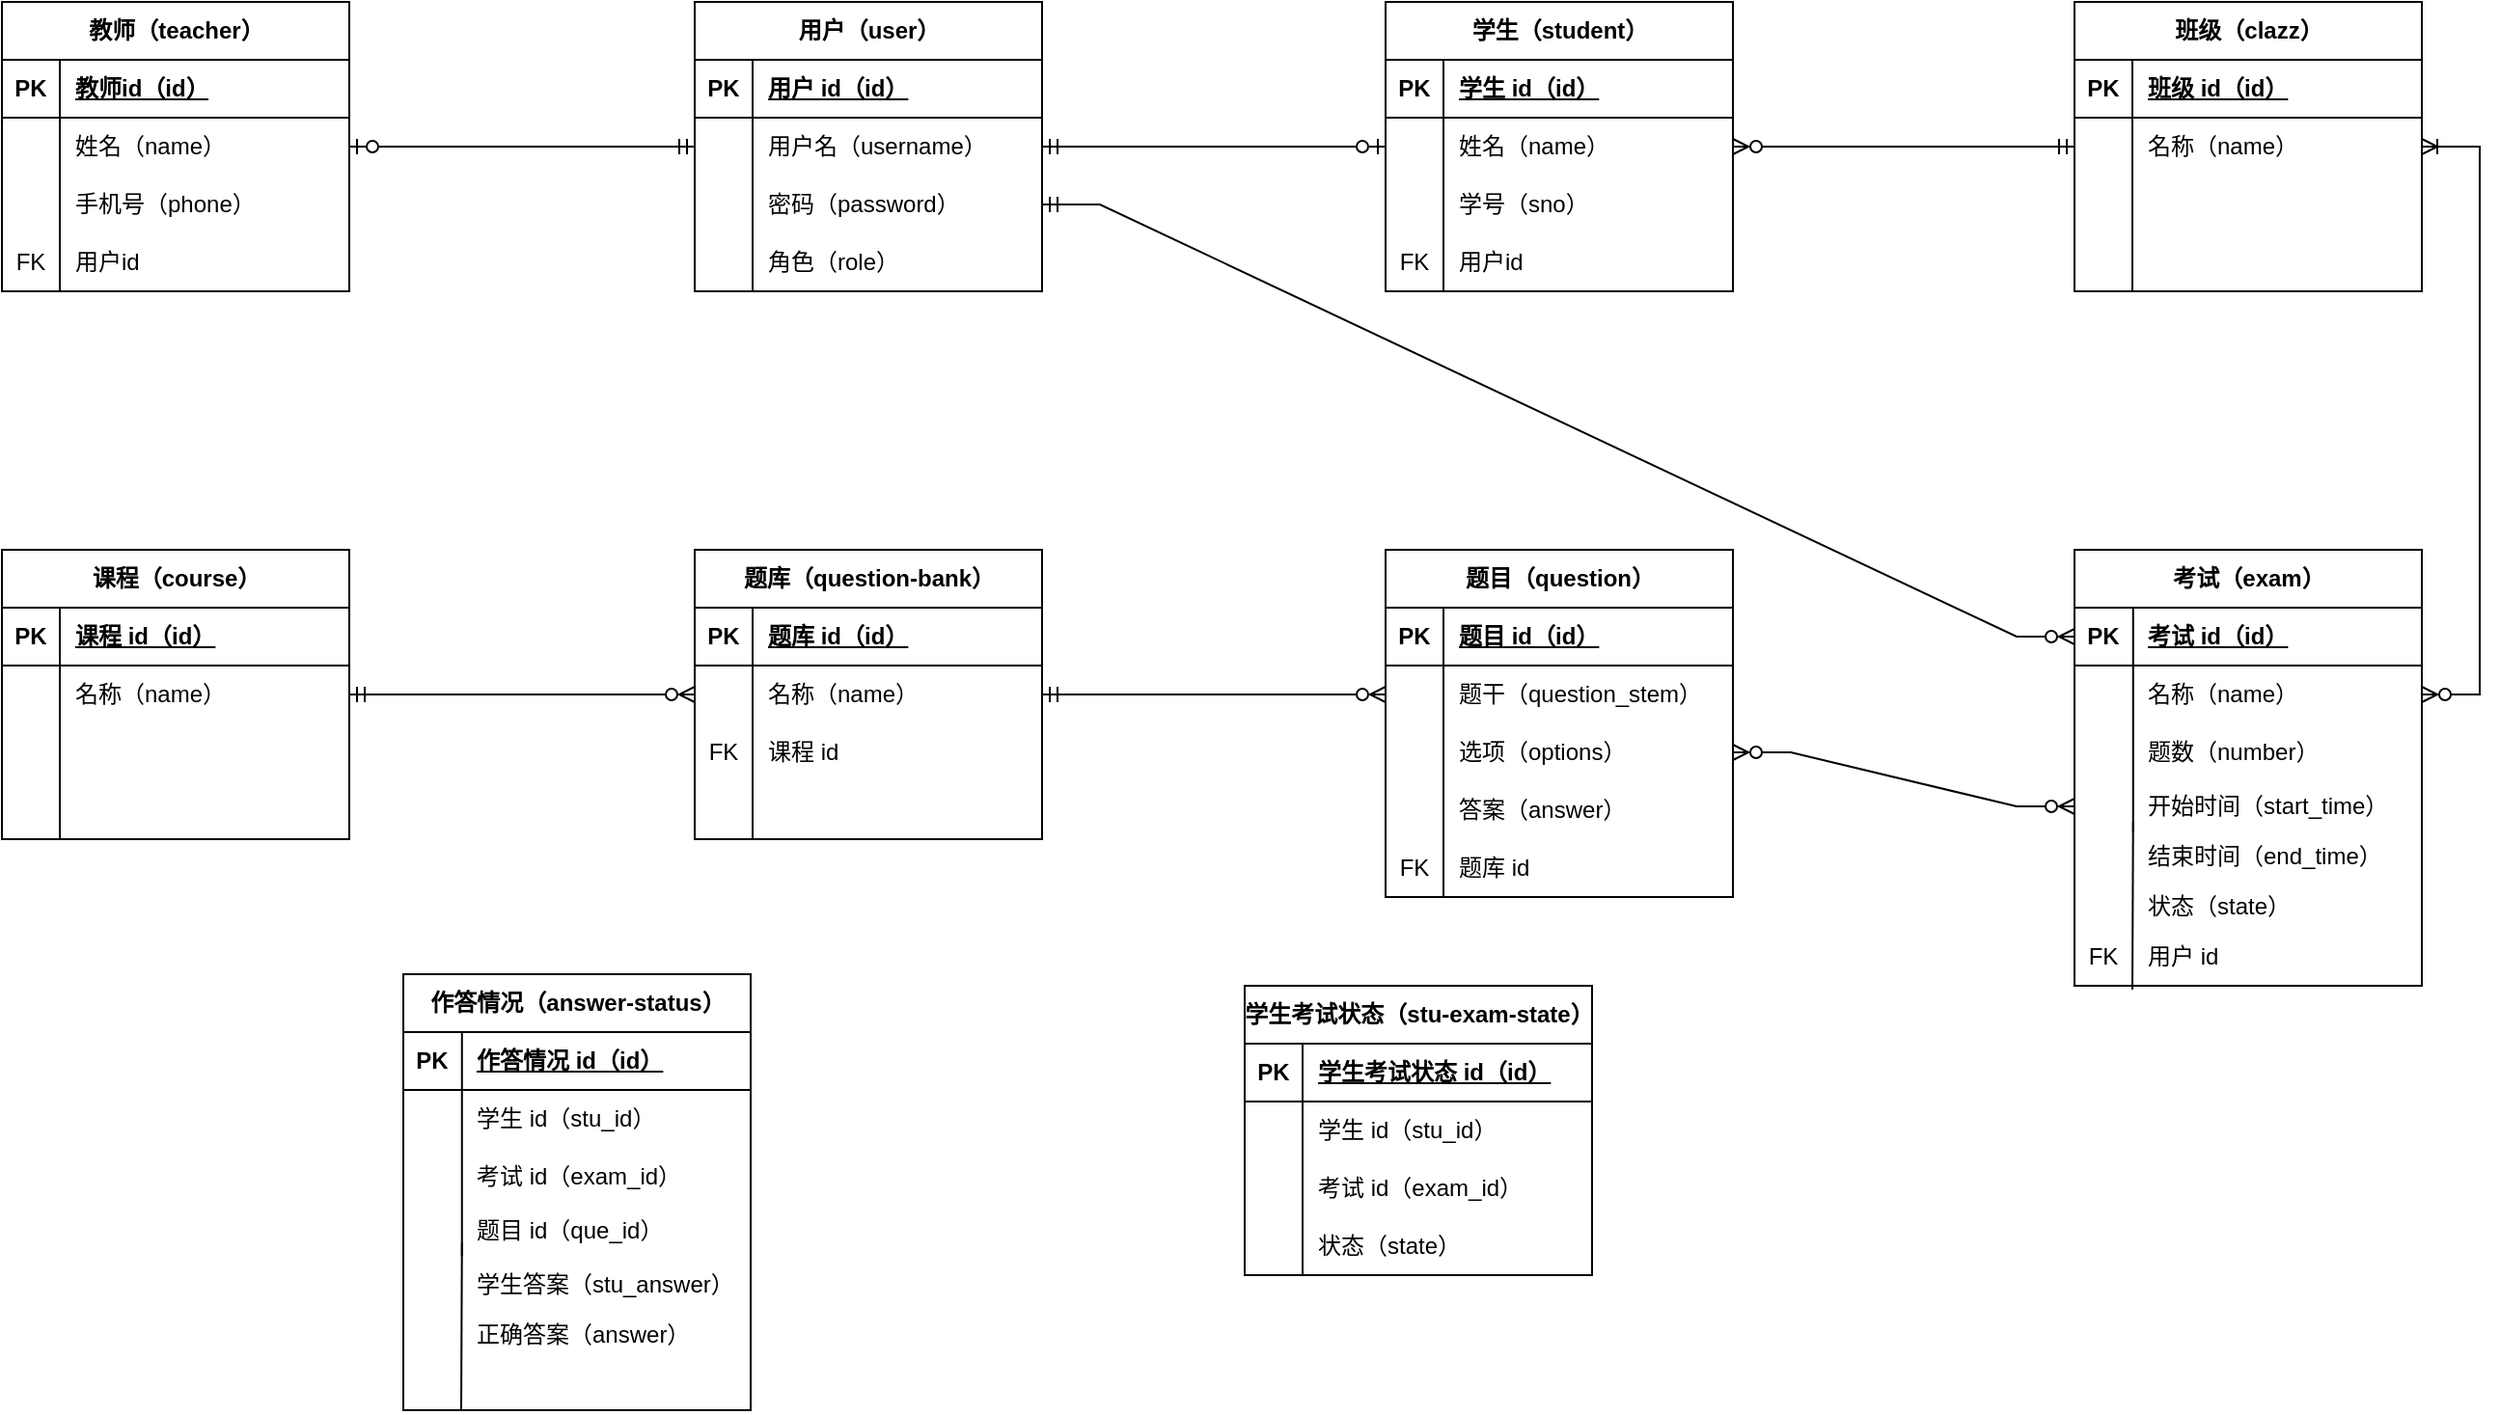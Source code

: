 <mxfile version="22.1.6" type="device">
  <diagram id="R2lEEEUBdFMjLlhIrx00" name="Page-1">
    <mxGraphModel dx="2284" dy="761" grid="0" gridSize="10" guides="1" tooltips="1" connect="1" arrows="1" fold="1" page="1" pageScale="1" pageWidth="850" pageHeight="1100" math="0" shadow="0" extFonts="Permanent Marker^https://fonts.googleapis.com/css?family=Permanent+Marker">
      <root>
        <mxCell id="0" />
        <mxCell id="1" parent="0" />
        <mxCell id="KMVs63prTf9ILyNQh3iv-21" value="教师（teacher）" style="shape=table;startSize=30;container=1;collapsible=1;childLayout=tableLayout;fixedRows=1;rowLines=0;fontStyle=1;align=center;resizeLast=1;html=1;" parent="1" vertex="1">
          <mxGeometry x="-813" y="86" width="180" height="150" as="geometry">
            <mxRectangle x="-816" y="454" width="126" height="30" as="alternateBounds" />
          </mxGeometry>
        </mxCell>
        <mxCell id="KMVs63prTf9ILyNQh3iv-22" value="" style="shape=tableRow;horizontal=0;startSize=0;swimlaneHead=0;swimlaneBody=0;fillColor=none;collapsible=0;dropTarget=0;points=[[0,0.5],[1,0.5]];portConstraint=eastwest;top=0;left=0;right=0;bottom=1;" parent="KMVs63prTf9ILyNQh3iv-21" vertex="1">
          <mxGeometry y="30" width="180" height="30" as="geometry" />
        </mxCell>
        <mxCell id="KMVs63prTf9ILyNQh3iv-23" value="PK" style="shape=partialRectangle;connectable=0;fillColor=none;top=0;left=0;bottom=0;right=0;fontStyle=1;overflow=hidden;whiteSpace=wrap;html=1;" parent="KMVs63prTf9ILyNQh3iv-22" vertex="1">
          <mxGeometry width="30" height="30" as="geometry">
            <mxRectangle width="30" height="30" as="alternateBounds" />
          </mxGeometry>
        </mxCell>
        <mxCell id="KMVs63prTf9ILyNQh3iv-24" value="教师id（id）" style="shape=partialRectangle;connectable=0;fillColor=none;top=0;left=0;bottom=0;right=0;align=left;spacingLeft=6;fontStyle=5;overflow=hidden;whiteSpace=wrap;html=1;" parent="KMVs63prTf9ILyNQh3iv-22" vertex="1">
          <mxGeometry x="30" width="150" height="30" as="geometry">
            <mxRectangle width="150" height="30" as="alternateBounds" />
          </mxGeometry>
        </mxCell>
        <mxCell id="KMVs63prTf9ILyNQh3iv-25" value="" style="shape=tableRow;horizontal=0;startSize=0;swimlaneHead=0;swimlaneBody=0;fillColor=none;collapsible=0;dropTarget=0;points=[[0,0.5],[1,0.5]];portConstraint=eastwest;top=0;left=0;right=0;bottom=0;" parent="KMVs63prTf9ILyNQh3iv-21" vertex="1">
          <mxGeometry y="60" width="180" height="30" as="geometry" />
        </mxCell>
        <mxCell id="KMVs63prTf9ILyNQh3iv-26" value="" style="shape=partialRectangle;connectable=0;fillColor=none;top=0;left=0;bottom=0;right=0;editable=1;overflow=hidden;whiteSpace=wrap;html=1;" parent="KMVs63prTf9ILyNQh3iv-25" vertex="1">
          <mxGeometry width="30" height="30" as="geometry">
            <mxRectangle width="30" height="30" as="alternateBounds" />
          </mxGeometry>
        </mxCell>
        <mxCell id="KMVs63prTf9ILyNQh3iv-27" value="姓名（name）" style="shape=partialRectangle;connectable=0;fillColor=none;top=0;left=0;bottom=0;right=0;align=left;spacingLeft=6;overflow=hidden;whiteSpace=wrap;html=1;" parent="KMVs63prTf9ILyNQh3iv-25" vertex="1">
          <mxGeometry x="30" width="150" height="30" as="geometry">
            <mxRectangle width="150" height="30" as="alternateBounds" />
          </mxGeometry>
        </mxCell>
        <mxCell id="KMVs63prTf9ILyNQh3iv-28" value="" style="shape=tableRow;horizontal=0;startSize=0;swimlaneHead=0;swimlaneBody=0;fillColor=none;collapsible=0;dropTarget=0;points=[[0,0.5],[1,0.5]];portConstraint=eastwest;top=0;left=0;right=0;bottom=0;" parent="KMVs63prTf9ILyNQh3iv-21" vertex="1">
          <mxGeometry y="90" width="180" height="30" as="geometry" />
        </mxCell>
        <mxCell id="KMVs63prTf9ILyNQh3iv-29" value="" style="shape=partialRectangle;connectable=0;fillColor=none;top=0;left=0;bottom=0;right=0;editable=1;overflow=hidden;whiteSpace=wrap;html=1;" parent="KMVs63prTf9ILyNQh3iv-28" vertex="1">
          <mxGeometry width="30" height="30" as="geometry">
            <mxRectangle width="30" height="30" as="alternateBounds" />
          </mxGeometry>
        </mxCell>
        <mxCell id="KMVs63prTf9ILyNQh3iv-30" value="手机号（phone）" style="shape=partialRectangle;connectable=0;fillColor=none;top=0;left=0;bottom=0;right=0;align=left;spacingLeft=6;overflow=hidden;whiteSpace=wrap;html=1;" parent="KMVs63prTf9ILyNQh3iv-28" vertex="1">
          <mxGeometry x="30" width="150" height="30" as="geometry">
            <mxRectangle width="150" height="30" as="alternateBounds" />
          </mxGeometry>
        </mxCell>
        <mxCell id="KMVs63prTf9ILyNQh3iv-31" value="" style="shape=tableRow;horizontal=0;startSize=0;swimlaneHead=0;swimlaneBody=0;fillColor=none;collapsible=0;dropTarget=0;points=[[0,0.5],[1,0.5]];portConstraint=eastwest;top=0;left=0;right=0;bottom=0;" parent="KMVs63prTf9ILyNQh3iv-21" vertex="1">
          <mxGeometry y="120" width="180" height="30" as="geometry" />
        </mxCell>
        <mxCell id="KMVs63prTf9ILyNQh3iv-32" value="FK" style="shape=partialRectangle;connectable=0;fillColor=none;top=0;left=0;bottom=0;right=0;editable=1;overflow=hidden;whiteSpace=wrap;html=1;" parent="KMVs63prTf9ILyNQh3iv-31" vertex="1">
          <mxGeometry width="30" height="30" as="geometry">
            <mxRectangle width="30" height="30" as="alternateBounds" />
          </mxGeometry>
        </mxCell>
        <mxCell id="KMVs63prTf9ILyNQh3iv-33" value="用户id" style="shape=partialRectangle;connectable=0;fillColor=none;top=0;left=0;bottom=0;right=0;align=left;spacingLeft=6;overflow=hidden;whiteSpace=wrap;html=1;" parent="KMVs63prTf9ILyNQh3iv-31" vertex="1">
          <mxGeometry x="30" width="150" height="30" as="geometry">
            <mxRectangle width="150" height="30" as="alternateBounds" />
          </mxGeometry>
        </mxCell>
        <mxCell id="KMVs63prTf9ILyNQh3iv-34" value="学生（student）" style="shape=table;startSize=30;container=1;collapsible=1;childLayout=tableLayout;fixedRows=1;rowLines=0;fontStyle=1;align=center;resizeLast=1;html=1;" parent="1" vertex="1">
          <mxGeometry x="-96" y="86" width="180" height="150" as="geometry" />
        </mxCell>
        <mxCell id="KMVs63prTf9ILyNQh3iv-35" value="" style="shape=tableRow;horizontal=0;startSize=0;swimlaneHead=0;swimlaneBody=0;fillColor=none;collapsible=0;dropTarget=0;points=[[0,0.5],[1,0.5]];portConstraint=eastwest;top=0;left=0;right=0;bottom=1;" parent="KMVs63prTf9ILyNQh3iv-34" vertex="1">
          <mxGeometry y="30" width="180" height="30" as="geometry" />
        </mxCell>
        <mxCell id="KMVs63prTf9ILyNQh3iv-36" value="PK" style="shape=partialRectangle;connectable=0;fillColor=none;top=0;left=0;bottom=0;right=0;fontStyle=1;overflow=hidden;whiteSpace=wrap;html=1;" parent="KMVs63prTf9ILyNQh3iv-35" vertex="1">
          <mxGeometry width="30" height="30" as="geometry">
            <mxRectangle width="30" height="30" as="alternateBounds" />
          </mxGeometry>
        </mxCell>
        <mxCell id="KMVs63prTf9ILyNQh3iv-37" value="学生&amp;nbsp;id（id）" style="shape=partialRectangle;connectable=0;fillColor=none;top=0;left=0;bottom=0;right=0;align=left;spacingLeft=6;fontStyle=5;overflow=hidden;whiteSpace=wrap;html=1;" parent="KMVs63prTf9ILyNQh3iv-35" vertex="1">
          <mxGeometry x="30" width="150" height="30" as="geometry">
            <mxRectangle width="150" height="30" as="alternateBounds" />
          </mxGeometry>
        </mxCell>
        <mxCell id="KMVs63prTf9ILyNQh3iv-38" value="" style="shape=tableRow;horizontal=0;startSize=0;swimlaneHead=0;swimlaneBody=0;fillColor=none;collapsible=0;dropTarget=0;points=[[0,0.5],[1,0.5]];portConstraint=eastwest;top=0;left=0;right=0;bottom=0;" parent="KMVs63prTf9ILyNQh3iv-34" vertex="1">
          <mxGeometry y="60" width="180" height="30" as="geometry" />
        </mxCell>
        <mxCell id="KMVs63prTf9ILyNQh3iv-39" value="" style="shape=partialRectangle;connectable=0;fillColor=none;top=0;left=0;bottom=0;right=0;editable=1;overflow=hidden;whiteSpace=wrap;html=1;" parent="KMVs63prTf9ILyNQh3iv-38" vertex="1">
          <mxGeometry width="30" height="30" as="geometry">
            <mxRectangle width="30" height="30" as="alternateBounds" />
          </mxGeometry>
        </mxCell>
        <mxCell id="KMVs63prTf9ILyNQh3iv-40" value="姓名（name）" style="shape=partialRectangle;connectable=0;fillColor=none;top=0;left=0;bottom=0;right=0;align=left;spacingLeft=6;overflow=hidden;whiteSpace=wrap;html=1;" parent="KMVs63prTf9ILyNQh3iv-38" vertex="1">
          <mxGeometry x="30" width="150" height="30" as="geometry">
            <mxRectangle width="150" height="30" as="alternateBounds" />
          </mxGeometry>
        </mxCell>
        <mxCell id="KMVs63prTf9ILyNQh3iv-41" value="" style="shape=tableRow;horizontal=0;startSize=0;swimlaneHead=0;swimlaneBody=0;fillColor=none;collapsible=0;dropTarget=0;points=[[0,0.5],[1,0.5]];portConstraint=eastwest;top=0;left=0;right=0;bottom=0;" parent="KMVs63prTf9ILyNQh3iv-34" vertex="1">
          <mxGeometry y="90" width="180" height="30" as="geometry" />
        </mxCell>
        <mxCell id="KMVs63prTf9ILyNQh3iv-42" value="" style="shape=partialRectangle;connectable=0;fillColor=none;top=0;left=0;bottom=0;right=0;editable=1;overflow=hidden;whiteSpace=wrap;html=1;" parent="KMVs63prTf9ILyNQh3iv-41" vertex="1">
          <mxGeometry width="30" height="30" as="geometry">
            <mxRectangle width="30" height="30" as="alternateBounds" />
          </mxGeometry>
        </mxCell>
        <mxCell id="KMVs63prTf9ILyNQh3iv-43" value="学号（sno）" style="shape=partialRectangle;connectable=0;fillColor=none;top=0;left=0;bottom=0;right=0;align=left;spacingLeft=6;overflow=hidden;whiteSpace=wrap;html=1;" parent="KMVs63prTf9ILyNQh3iv-41" vertex="1">
          <mxGeometry x="30" width="150" height="30" as="geometry">
            <mxRectangle width="150" height="30" as="alternateBounds" />
          </mxGeometry>
        </mxCell>
        <mxCell id="KMVs63prTf9ILyNQh3iv-44" value="" style="shape=tableRow;horizontal=0;startSize=0;swimlaneHead=0;swimlaneBody=0;fillColor=none;collapsible=0;dropTarget=0;points=[[0,0.5],[1,0.5]];portConstraint=eastwest;top=0;left=0;right=0;bottom=0;" parent="KMVs63prTf9ILyNQh3iv-34" vertex="1">
          <mxGeometry y="120" width="180" height="30" as="geometry" />
        </mxCell>
        <mxCell id="KMVs63prTf9ILyNQh3iv-45" value="FK" style="shape=partialRectangle;connectable=0;fillColor=none;top=0;left=0;bottom=0;right=0;editable=1;overflow=hidden;whiteSpace=wrap;html=1;" parent="KMVs63prTf9ILyNQh3iv-44" vertex="1">
          <mxGeometry width="30" height="30" as="geometry">
            <mxRectangle width="30" height="30" as="alternateBounds" />
          </mxGeometry>
        </mxCell>
        <mxCell id="KMVs63prTf9ILyNQh3iv-46" value="用户id" style="shape=partialRectangle;connectable=0;fillColor=none;top=0;left=0;bottom=0;right=0;align=left;spacingLeft=6;overflow=hidden;whiteSpace=wrap;html=1;" parent="KMVs63prTf9ILyNQh3iv-44" vertex="1">
          <mxGeometry x="30" width="150" height="30" as="geometry">
            <mxRectangle width="150" height="30" as="alternateBounds" />
          </mxGeometry>
        </mxCell>
        <mxCell id="KMVs63prTf9ILyNQh3iv-47" value="用户（user）" style="shape=table;startSize=30;container=1;collapsible=1;childLayout=tableLayout;fixedRows=1;rowLines=0;fontStyle=1;align=center;resizeLast=1;html=1;" parent="1" vertex="1">
          <mxGeometry x="-454" y="86" width="180" height="150" as="geometry" />
        </mxCell>
        <mxCell id="KMVs63prTf9ILyNQh3iv-48" value="" style="shape=tableRow;horizontal=0;startSize=0;swimlaneHead=0;swimlaneBody=0;fillColor=none;collapsible=0;dropTarget=0;points=[[0,0.5],[1,0.5]];portConstraint=eastwest;top=0;left=0;right=0;bottom=1;" parent="KMVs63prTf9ILyNQh3iv-47" vertex="1">
          <mxGeometry y="30" width="180" height="30" as="geometry" />
        </mxCell>
        <mxCell id="KMVs63prTf9ILyNQh3iv-49" value="PK" style="shape=partialRectangle;connectable=0;fillColor=none;top=0;left=0;bottom=0;right=0;fontStyle=1;overflow=hidden;whiteSpace=wrap;html=1;" parent="KMVs63prTf9ILyNQh3iv-48" vertex="1">
          <mxGeometry width="30" height="30" as="geometry">
            <mxRectangle width="30" height="30" as="alternateBounds" />
          </mxGeometry>
        </mxCell>
        <mxCell id="KMVs63prTf9ILyNQh3iv-50" value="用户&amp;nbsp;id（id）" style="shape=partialRectangle;connectable=0;fillColor=none;top=0;left=0;bottom=0;right=0;align=left;spacingLeft=6;fontStyle=5;overflow=hidden;whiteSpace=wrap;html=1;" parent="KMVs63prTf9ILyNQh3iv-48" vertex="1">
          <mxGeometry x="30" width="150" height="30" as="geometry">
            <mxRectangle width="150" height="30" as="alternateBounds" />
          </mxGeometry>
        </mxCell>
        <mxCell id="KMVs63prTf9ILyNQh3iv-51" value="" style="shape=tableRow;horizontal=0;startSize=0;swimlaneHead=0;swimlaneBody=0;fillColor=none;collapsible=0;dropTarget=0;points=[[0,0.5],[1,0.5]];portConstraint=eastwest;top=0;left=0;right=0;bottom=0;" parent="KMVs63prTf9ILyNQh3iv-47" vertex="1">
          <mxGeometry y="60" width="180" height="30" as="geometry" />
        </mxCell>
        <mxCell id="KMVs63prTf9ILyNQh3iv-52" value="" style="shape=partialRectangle;connectable=0;fillColor=none;top=0;left=0;bottom=0;right=0;editable=1;overflow=hidden;whiteSpace=wrap;html=1;" parent="KMVs63prTf9ILyNQh3iv-51" vertex="1">
          <mxGeometry width="30" height="30" as="geometry">
            <mxRectangle width="30" height="30" as="alternateBounds" />
          </mxGeometry>
        </mxCell>
        <mxCell id="KMVs63prTf9ILyNQh3iv-53" value="用户名（username）" style="shape=partialRectangle;connectable=0;fillColor=none;top=0;left=0;bottom=0;right=0;align=left;spacingLeft=6;overflow=hidden;whiteSpace=wrap;html=1;" parent="KMVs63prTf9ILyNQh3iv-51" vertex="1">
          <mxGeometry x="30" width="150" height="30" as="geometry">
            <mxRectangle width="150" height="30" as="alternateBounds" />
          </mxGeometry>
        </mxCell>
        <mxCell id="KMVs63prTf9ILyNQh3iv-54" value="" style="shape=tableRow;horizontal=0;startSize=0;swimlaneHead=0;swimlaneBody=0;fillColor=none;collapsible=0;dropTarget=0;points=[[0,0.5],[1,0.5]];portConstraint=eastwest;top=0;left=0;right=0;bottom=0;" parent="KMVs63prTf9ILyNQh3iv-47" vertex="1">
          <mxGeometry y="90" width="180" height="30" as="geometry" />
        </mxCell>
        <mxCell id="KMVs63prTf9ILyNQh3iv-55" value="" style="shape=partialRectangle;connectable=0;fillColor=none;top=0;left=0;bottom=0;right=0;editable=1;overflow=hidden;whiteSpace=wrap;html=1;" parent="KMVs63prTf9ILyNQh3iv-54" vertex="1">
          <mxGeometry width="30" height="30" as="geometry">
            <mxRectangle width="30" height="30" as="alternateBounds" />
          </mxGeometry>
        </mxCell>
        <mxCell id="KMVs63prTf9ILyNQh3iv-56" value="密码（password）" style="shape=partialRectangle;connectable=0;fillColor=none;top=0;left=0;bottom=0;right=0;align=left;spacingLeft=6;overflow=hidden;whiteSpace=wrap;html=1;" parent="KMVs63prTf9ILyNQh3iv-54" vertex="1">
          <mxGeometry x="30" width="150" height="30" as="geometry">
            <mxRectangle width="150" height="30" as="alternateBounds" />
          </mxGeometry>
        </mxCell>
        <mxCell id="KMVs63prTf9ILyNQh3iv-57" value="" style="shape=tableRow;horizontal=0;startSize=0;swimlaneHead=0;swimlaneBody=0;fillColor=none;collapsible=0;dropTarget=0;points=[[0,0.5],[1,0.5]];portConstraint=eastwest;top=0;left=0;right=0;bottom=0;" parent="KMVs63prTf9ILyNQh3iv-47" vertex="1">
          <mxGeometry y="120" width="180" height="30" as="geometry" />
        </mxCell>
        <mxCell id="KMVs63prTf9ILyNQh3iv-58" value="" style="shape=partialRectangle;connectable=0;fillColor=none;top=0;left=0;bottom=0;right=0;editable=1;overflow=hidden;whiteSpace=wrap;html=1;" parent="KMVs63prTf9ILyNQh3iv-57" vertex="1">
          <mxGeometry width="30" height="30" as="geometry">
            <mxRectangle width="30" height="30" as="alternateBounds" />
          </mxGeometry>
        </mxCell>
        <mxCell id="KMVs63prTf9ILyNQh3iv-59" value="角色（role）" style="shape=partialRectangle;connectable=0;fillColor=none;top=0;left=0;bottom=0;right=0;align=left;spacingLeft=6;overflow=hidden;whiteSpace=wrap;html=1;" parent="KMVs63prTf9ILyNQh3iv-57" vertex="1">
          <mxGeometry x="30" width="150" height="30" as="geometry">
            <mxRectangle width="150" height="30" as="alternateBounds" />
          </mxGeometry>
        </mxCell>
        <mxCell id="KMVs63prTf9ILyNQh3iv-60" value="" style="edgeStyle=entityRelationEdgeStyle;fontSize=12;html=1;endArrow=ERzeroToOne;startArrow=ERmandOne;rounded=0;entryX=1;entryY=0.5;entryDx=0;entryDy=0;exitX=0;exitY=0.5;exitDx=0;exitDy=0;" parent="1" source="KMVs63prTf9ILyNQh3iv-51" target="KMVs63prTf9ILyNQh3iv-25" edge="1">
          <mxGeometry width="100" height="100" relative="1" as="geometry">
            <mxPoint x="-462" y="411" as="sourcePoint" />
            <mxPoint x="-362" y="311" as="targetPoint" />
          </mxGeometry>
        </mxCell>
        <mxCell id="KMVs63prTf9ILyNQh3iv-61" value="" style="edgeStyle=entityRelationEdgeStyle;fontSize=12;html=1;endArrow=ERzeroToOne;startArrow=ERmandOne;rounded=0;entryX=0;entryY=0.5;entryDx=0;entryDy=0;exitX=1;exitY=0.5;exitDx=0;exitDy=0;" parent="1" source="KMVs63prTf9ILyNQh3iv-51" target="KMVs63prTf9ILyNQh3iv-38" edge="1">
          <mxGeometry width="100" height="100" relative="1" as="geometry">
            <mxPoint x="-462" y="411" as="sourcePoint" />
            <mxPoint x="-362" y="311" as="targetPoint" />
          </mxGeometry>
        </mxCell>
        <mxCell id="KMVs63prTf9ILyNQh3iv-63" value="课程（course）" style="shape=table;startSize=30;container=1;collapsible=1;childLayout=tableLayout;fixedRows=1;rowLines=0;fontStyle=1;align=center;resizeLast=1;html=1;" parent="1" vertex="1">
          <mxGeometry x="-813" y="370" width="180" height="150" as="geometry" />
        </mxCell>
        <mxCell id="KMVs63prTf9ILyNQh3iv-64" value="" style="shape=tableRow;horizontal=0;startSize=0;swimlaneHead=0;swimlaneBody=0;fillColor=none;collapsible=0;dropTarget=0;points=[[0,0.5],[1,0.5]];portConstraint=eastwest;top=0;left=0;right=0;bottom=1;" parent="KMVs63prTf9ILyNQh3iv-63" vertex="1">
          <mxGeometry y="30" width="180" height="30" as="geometry" />
        </mxCell>
        <mxCell id="KMVs63prTf9ILyNQh3iv-65" value="PK" style="shape=partialRectangle;connectable=0;fillColor=none;top=0;left=0;bottom=0;right=0;fontStyle=1;overflow=hidden;whiteSpace=wrap;html=1;" parent="KMVs63prTf9ILyNQh3iv-64" vertex="1">
          <mxGeometry width="30" height="30" as="geometry">
            <mxRectangle width="30" height="30" as="alternateBounds" />
          </mxGeometry>
        </mxCell>
        <mxCell id="KMVs63prTf9ILyNQh3iv-66" value="课程&amp;nbsp;id（id）" style="shape=partialRectangle;connectable=0;fillColor=none;top=0;left=0;bottom=0;right=0;align=left;spacingLeft=6;fontStyle=5;overflow=hidden;whiteSpace=wrap;html=1;" parent="KMVs63prTf9ILyNQh3iv-64" vertex="1">
          <mxGeometry x="30" width="150" height="30" as="geometry">
            <mxRectangle width="150" height="30" as="alternateBounds" />
          </mxGeometry>
        </mxCell>
        <mxCell id="KMVs63prTf9ILyNQh3iv-67" value="" style="shape=tableRow;horizontal=0;startSize=0;swimlaneHead=0;swimlaneBody=0;fillColor=none;collapsible=0;dropTarget=0;points=[[0,0.5],[1,0.5]];portConstraint=eastwest;top=0;left=0;right=0;bottom=0;" parent="KMVs63prTf9ILyNQh3iv-63" vertex="1">
          <mxGeometry y="60" width="180" height="30" as="geometry" />
        </mxCell>
        <mxCell id="KMVs63prTf9ILyNQh3iv-68" value="" style="shape=partialRectangle;connectable=0;fillColor=none;top=0;left=0;bottom=0;right=0;editable=1;overflow=hidden;whiteSpace=wrap;html=1;" parent="KMVs63prTf9ILyNQh3iv-67" vertex="1">
          <mxGeometry width="30" height="30" as="geometry">
            <mxRectangle width="30" height="30" as="alternateBounds" />
          </mxGeometry>
        </mxCell>
        <mxCell id="KMVs63prTf9ILyNQh3iv-69" value="名称（name）" style="shape=partialRectangle;connectable=0;fillColor=none;top=0;left=0;bottom=0;right=0;align=left;spacingLeft=6;overflow=hidden;whiteSpace=wrap;html=1;" parent="KMVs63prTf9ILyNQh3iv-67" vertex="1">
          <mxGeometry x="30" width="150" height="30" as="geometry">
            <mxRectangle width="150" height="30" as="alternateBounds" />
          </mxGeometry>
        </mxCell>
        <mxCell id="KMVs63prTf9ILyNQh3iv-70" value="" style="shape=tableRow;horizontal=0;startSize=0;swimlaneHead=0;swimlaneBody=0;fillColor=none;collapsible=0;dropTarget=0;points=[[0,0.5],[1,0.5]];portConstraint=eastwest;top=0;left=0;right=0;bottom=0;" parent="KMVs63prTf9ILyNQh3iv-63" vertex="1">
          <mxGeometry y="90" width="180" height="30" as="geometry" />
        </mxCell>
        <mxCell id="KMVs63prTf9ILyNQh3iv-71" value="" style="shape=partialRectangle;connectable=0;fillColor=none;top=0;left=0;bottom=0;right=0;editable=1;overflow=hidden;whiteSpace=wrap;html=1;" parent="KMVs63prTf9ILyNQh3iv-70" vertex="1">
          <mxGeometry width="30" height="30" as="geometry">
            <mxRectangle width="30" height="30" as="alternateBounds" />
          </mxGeometry>
        </mxCell>
        <mxCell id="KMVs63prTf9ILyNQh3iv-72" value="" style="shape=partialRectangle;connectable=0;fillColor=none;top=0;left=0;bottom=0;right=0;align=left;spacingLeft=6;overflow=hidden;whiteSpace=wrap;html=1;" parent="KMVs63prTf9ILyNQh3iv-70" vertex="1">
          <mxGeometry x="30" width="150" height="30" as="geometry">
            <mxRectangle width="150" height="30" as="alternateBounds" />
          </mxGeometry>
        </mxCell>
        <mxCell id="KMVs63prTf9ILyNQh3iv-73" value="" style="shape=tableRow;horizontal=0;startSize=0;swimlaneHead=0;swimlaneBody=0;fillColor=none;collapsible=0;dropTarget=0;points=[[0,0.5],[1,0.5]];portConstraint=eastwest;top=0;left=0;right=0;bottom=0;" parent="KMVs63prTf9ILyNQh3iv-63" vertex="1">
          <mxGeometry y="120" width="180" height="30" as="geometry" />
        </mxCell>
        <mxCell id="KMVs63prTf9ILyNQh3iv-74" value="" style="shape=partialRectangle;connectable=0;fillColor=none;top=0;left=0;bottom=0;right=0;editable=1;overflow=hidden;whiteSpace=wrap;html=1;" parent="KMVs63prTf9ILyNQh3iv-73" vertex="1">
          <mxGeometry width="30" height="30" as="geometry">
            <mxRectangle width="30" height="30" as="alternateBounds" />
          </mxGeometry>
        </mxCell>
        <mxCell id="KMVs63prTf9ILyNQh3iv-75" value="" style="shape=partialRectangle;connectable=0;fillColor=none;top=0;left=0;bottom=0;right=0;align=left;spacingLeft=6;overflow=hidden;whiteSpace=wrap;html=1;" parent="KMVs63prTf9ILyNQh3iv-73" vertex="1">
          <mxGeometry x="30" width="150" height="30" as="geometry">
            <mxRectangle width="150" height="30" as="alternateBounds" />
          </mxGeometry>
        </mxCell>
        <mxCell id="KMVs63prTf9ILyNQh3iv-76" value="班级（clazz）" style="shape=table;startSize=30;container=1;collapsible=1;childLayout=tableLayout;fixedRows=1;rowLines=0;fontStyle=1;align=center;resizeLast=1;html=1;" parent="1" vertex="1">
          <mxGeometry x="261" y="86" width="180" height="150" as="geometry" />
        </mxCell>
        <mxCell id="KMVs63prTf9ILyNQh3iv-77" value="" style="shape=tableRow;horizontal=0;startSize=0;swimlaneHead=0;swimlaneBody=0;fillColor=none;collapsible=0;dropTarget=0;points=[[0,0.5],[1,0.5]];portConstraint=eastwest;top=0;left=0;right=0;bottom=1;" parent="KMVs63prTf9ILyNQh3iv-76" vertex="1">
          <mxGeometry y="30" width="180" height="30" as="geometry" />
        </mxCell>
        <mxCell id="KMVs63prTf9ILyNQh3iv-78" value="PK" style="shape=partialRectangle;connectable=0;fillColor=none;top=0;left=0;bottom=0;right=0;fontStyle=1;overflow=hidden;whiteSpace=wrap;html=1;" parent="KMVs63prTf9ILyNQh3iv-77" vertex="1">
          <mxGeometry width="30" height="30" as="geometry">
            <mxRectangle width="30" height="30" as="alternateBounds" />
          </mxGeometry>
        </mxCell>
        <mxCell id="KMVs63prTf9ILyNQh3iv-79" value="班级&amp;nbsp;id（id）" style="shape=partialRectangle;connectable=0;fillColor=none;top=0;left=0;bottom=0;right=0;align=left;spacingLeft=6;fontStyle=5;overflow=hidden;whiteSpace=wrap;html=1;" parent="KMVs63prTf9ILyNQh3iv-77" vertex="1">
          <mxGeometry x="30" width="150" height="30" as="geometry">
            <mxRectangle width="150" height="30" as="alternateBounds" />
          </mxGeometry>
        </mxCell>
        <mxCell id="KMVs63prTf9ILyNQh3iv-80" value="" style="shape=tableRow;horizontal=0;startSize=0;swimlaneHead=0;swimlaneBody=0;fillColor=none;collapsible=0;dropTarget=0;points=[[0,0.5],[1,0.5]];portConstraint=eastwest;top=0;left=0;right=0;bottom=0;" parent="KMVs63prTf9ILyNQh3iv-76" vertex="1">
          <mxGeometry y="60" width="180" height="30" as="geometry" />
        </mxCell>
        <mxCell id="KMVs63prTf9ILyNQh3iv-81" value="" style="shape=partialRectangle;connectable=0;fillColor=none;top=0;left=0;bottom=0;right=0;editable=1;overflow=hidden;whiteSpace=wrap;html=1;" parent="KMVs63prTf9ILyNQh3iv-80" vertex="1">
          <mxGeometry width="30" height="30" as="geometry">
            <mxRectangle width="30" height="30" as="alternateBounds" />
          </mxGeometry>
        </mxCell>
        <mxCell id="KMVs63prTf9ILyNQh3iv-82" value="名称（name）" style="shape=partialRectangle;connectable=0;fillColor=none;top=0;left=0;bottom=0;right=0;align=left;spacingLeft=6;overflow=hidden;whiteSpace=wrap;html=1;" parent="KMVs63prTf9ILyNQh3iv-80" vertex="1">
          <mxGeometry x="30" width="150" height="30" as="geometry">
            <mxRectangle width="150" height="30" as="alternateBounds" />
          </mxGeometry>
        </mxCell>
        <mxCell id="KMVs63prTf9ILyNQh3iv-83" value="" style="shape=tableRow;horizontal=0;startSize=0;swimlaneHead=0;swimlaneBody=0;fillColor=none;collapsible=0;dropTarget=0;points=[[0,0.5],[1,0.5]];portConstraint=eastwest;top=0;left=0;right=0;bottom=0;" parent="KMVs63prTf9ILyNQh3iv-76" vertex="1">
          <mxGeometry y="90" width="180" height="30" as="geometry" />
        </mxCell>
        <mxCell id="KMVs63prTf9ILyNQh3iv-84" value="" style="shape=partialRectangle;connectable=0;fillColor=none;top=0;left=0;bottom=0;right=0;editable=1;overflow=hidden;whiteSpace=wrap;html=1;" parent="KMVs63prTf9ILyNQh3iv-83" vertex="1">
          <mxGeometry width="30" height="30" as="geometry">
            <mxRectangle width="30" height="30" as="alternateBounds" />
          </mxGeometry>
        </mxCell>
        <mxCell id="KMVs63prTf9ILyNQh3iv-85" value="" style="shape=partialRectangle;connectable=0;fillColor=none;top=0;left=0;bottom=0;right=0;align=left;spacingLeft=6;overflow=hidden;whiteSpace=wrap;html=1;" parent="KMVs63prTf9ILyNQh3iv-83" vertex="1">
          <mxGeometry x="30" width="150" height="30" as="geometry">
            <mxRectangle width="150" height="30" as="alternateBounds" />
          </mxGeometry>
        </mxCell>
        <mxCell id="KMVs63prTf9ILyNQh3iv-86" value="" style="shape=tableRow;horizontal=0;startSize=0;swimlaneHead=0;swimlaneBody=0;fillColor=none;collapsible=0;dropTarget=0;points=[[0,0.5],[1,0.5]];portConstraint=eastwest;top=0;left=0;right=0;bottom=0;" parent="KMVs63prTf9ILyNQh3iv-76" vertex="1">
          <mxGeometry y="120" width="180" height="30" as="geometry" />
        </mxCell>
        <mxCell id="KMVs63prTf9ILyNQh3iv-87" value="" style="shape=partialRectangle;connectable=0;fillColor=none;top=0;left=0;bottom=0;right=0;editable=1;overflow=hidden;whiteSpace=wrap;html=1;" parent="KMVs63prTf9ILyNQh3iv-86" vertex="1">
          <mxGeometry width="30" height="30" as="geometry">
            <mxRectangle width="30" height="30" as="alternateBounds" />
          </mxGeometry>
        </mxCell>
        <mxCell id="KMVs63prTf9ILyNQh3iv-88" value="" style="shape=partialRectangle;connectable=0;fillColor=none;top=0;left=0;bottom=0;right=0;align=left;spacingLeft=6;overflow=hidden;whiteSpace=wrap;html=1;" parent="KMVs63prTf9ILyNQh3iv-86" vertex="1">
          <mxGeometry x="30" width="150" height="30" as="geometry">
            <mxRectangle width="150" height="30" as="alternateBounds" />
          </mxGeometry>
        </mxCell>
        <mxCell id="KMVs63prTf9ILyNQh3iv-89" value="" style="edgeStyle=entityRelationEdgeStyle;fontSize=12;html=1;endArrow=ERzeroToMany;startArrow=ERmandOne;rounded=0;entryX=1;entryY=0.5;entryDx=0;entryDy=0;exitX=0;exitY=0.5;exitDx=0;exitDy=0;" parent="1" source="KMVs63prTf9ILyNQh3iv-80" target="KMVs63prTf9ILyNQh3iv-38" edge="1">
          <mxGeometry width="100" height="100" relative="1" as="geometry">
            <mxPoint x="-108" y="494" as="sourcePoint" />
            <mxPoint x="125" y="288" as="targetPoint" />
          </mxGeometry>
        </mxCell>
        <mxCell id="KMVs63prTf9ILyNQh3iv-90" value="题库（question-bank）" style="shape=table;startSize=30;container=1;collapsible=1;childLayout=tableLayout;fixedRows=1;rowLines=0;fontStyle=1;align=center;resizeLast=1;html=1;" parent="1" vertex="1">
          <mxGeometry x="-454" y="370" width="180" height="150" as="geometry" />
        </mxCell>
        <mxCell id="KMVs63prTf9ILyNQh3iv-91" value="" style="shape=tableRow;horizontal=0;startSize=0;swimlaneHead=0;swimlaneBody=0;fillColor=none;collapsible=0;dropTarget=0;points=[[0,0.5],[1,0.5]];portConstraint=eastwest;top=0;left=0;right=0;bottom=1;" parent="KMVs63prTf9ILyNQh3iv-90" vertex="1">
          <mxGeometry y="30" width="180" height="30" as="geometry" />
        </mxCell>
        <mxCell id="KMVs63prTf9ILyNQh3iv-92" value="PK" style="shape=partialRectangle;connectable=0;fillColor=none;top=0;left=0;bottom=0;right=0;fontStyle=1;overflow=hidden;whiteSpace=wrap;html=1;" parent="KMVs63prTf9ILyNQh3iv-91" vertex="1">
          <mxGeometry width="30" height="30" as="geometry">
            <mxRectangle width="30" height="30" as="alternateBounds" />
          </mxGeometry>
        </mxCell>
        <mxCell id="KMVs63prTf9ILyNQh3iv-93" value="题库&amp;nbsp;id（id）" style="shape=partialRectangle;connectable=0;fillColor=none;top=0;left=0;bottom=0;right=0;align=left;spacingLeft=6;fontStyle=5;overflow=hidden;whiteSpace=wrap;html=1;" parent="KMVs63prTf9ILyNQh3iv-91" vertex="1">
          <mxGeometry x="30" width="150" height="30" as="geometry">
            <mxRectangle width="150" height="30" as="alternateBounds" />
          </mxGeometry>
        </mxCell>
        <mxCell id="KMVs63prTf9ILyNQh3iv-94" value="" style="shape=tableRow;horizontal=0;startSize=0;swimlaneHead=0;swimlaneBody=0;fillColor=none;collapsible=0;dropTarget=0;points=[[0,0.5],[1,0.5]];portConstraint=eastwest;top=0;left=0;right=0;bottom=0;" parent="KMVs63prTf9ILyNQh3iv-90" vertex="1">
          <mxGeometry y="60" width="180" height="30" as="geometry" />
        </mxCell>
        <mxCell id="KMVs63prTf9ILyNQh3iv-95" value="" style="shape=partialRectangle;connectable=0;fillColor=none;top=0;left=0;bottom=0;right=0;editable=1;overflow=hidden;whiteSpace=wrap;html=1;" parent="KMVs63prTf9ILyNQh3iv-94" vertex="1">
          <mxGeometry width="30" height="30" as="geometry">
            <mxRectangle width="30" height="30" as="alternateBounds" />
          </mxGeometry>
        </mxCell>
        <mxCell id="KMVs63prTf9ILyNQh3iv-96" value="名称（name）" style="shape=partialRectangle;connectable=0;fillColor=none;top=0;left=0;bottom=0;right=0;align=left;spacingLeft=6;overflow=hidden;whiteSpace=wrap;html=1;" parent="KMVs63prTf9ILyNQh3iv-94" vertex="1">
          <mxGeometry x="30" width="150" height="30" as="geometry">
            <mxRectangle width="150" height="30" as="alternateBounds" />
          </mxGeometry>
        </mxCell>
        <mxCell id="KMVs63prTf9ILyNQh3iv-97" value="" style="shape=tableRow;horizontal=0;startSize=0;swimlaneHead=0;swimlaneBody=0;fillColor=none;collapsible=0;dropTarget=0;points=[[0,0.5],[1,0.5]];portConstraint=eastwest;top=0;left=0;right=0;bottom=0;" parent="KMVs63prTf9ILyNQh3iv-90" vertex="1">
          <mxGeometry y="90" width="180" height="30" as="geometry" />
        </mxCell>
        <mxCell id="KMVs63prTf9ILyNQh3iv-98" value="FK" style="shape=partialRectangle;connectable=0;fillColor=none;top=0;left=0;bottom=0;right=0;editable=1;overflow=hidden;whiteSpace=wrap;html=1;" parent="KMVs63prTf9ILyNQh3iv-97" vertex="1">
          <mxGeometry width="30" height="30" as="geometry">
            <mxRectangle width="30" height="30" as="alternateBounds" />
          </mxGeometry>
        </mxCell>
        <mxCell id="KMVs63prTf9ILyNQh3iv-99" value="课程 id" style="shape=partialRectangle;connectable=0;fillColor=none;top=0;left=0;bottom=0;right=0;align=left;spacingLeft=6;overflow=hidden;whiteSpace=wrap;html=1;" parent="KMVs63prTf9ILyNQh3iv-97" vertex="1">
          <mxGeometry x="30" width="150" height="30" as="geometry">
            <mxRectangle width="150" height="30" as="alternateBounds" />
          </mxGeometry>
        </mxCell>
        <mxCell id="KMVs63prTf9ILyNQh3iv-100" value="" style="shape=tableRow;horizontal=0;startSize=0;swimlaneHead=0;swimlaneBody=0;fillColor=none;collapsible=0;dropTarget=0;points=[[0,0.5],[1,0.5]];portConstraint=eastwest;top=0;left=0;right=0;bottom=0;" parent="KMVs63prTf9ILyNQh3iv-90" vertex="1">
          <mxGeometry y="120" width="180" height="30" as="geometry" />
        </mxCell>
        <mxCell id="KMVs63prTf9ILyNQh3iv-101" value="" style="shape=partialRectangle;connectable=0;fillColor=none;top=0;left=0;bottom=0;right=0;editable=1;overflow=hidden;whiteSpace=wrap;html=1;" parent="KMVs63prTf9ILyNQh3iv-100" vertex="1">
          <mxGeometry width="30" height="30" as="geometry">
            <mxRectangle width="30" height="30" as="alternateBounds" />
          </mxGeometry>
        </mxCell>
        <mxCell id="KMVs63prTf9ILyNQh3iv-102" value="" style="shape=partialRectangle;connectable=0;fillColor=none;top=0;left=0;bottom=0;right=0;align=left;spacingLeft=6;overflow=hidden;whiteSpace=wrap;html=1;" parent="KMVs63prTf9ILyNQh3iv-100" vertex="1">
          <mxGeometry x="30" width="150" height="30" as="geometry">
            <mxRectangle width="150" height="30" as="alternateBounds" />
          </mxGeometry>
        </mxCell>
        <mxCell id="KMVs63prTf9ILyNQh3iv-103" value="题目（question）" style="shape=table;startSize=30;container=1;collapsible=1;childLayout=tableLayout;fixedRows=1;rowLines=0;fontStyle=1;align=center;resizeLast=1;html=1;" parent="1" vertex="1">
          <mxGeometry x="-96" y="370" width="180" height="180" as="geometry" />
        </mxCell>
        <mxCell id="KMVs63prTf9ILyNQh3iv-104" value="" style="shape=tableRow;horizontal=0;startSize=0;swimlaneHead=0;swimlaneBody=0;fillColor=none;collapsible=0;dropTarget=0;points=[[0,0.5],[1,0.5]];portConstraint=eastwest;top=0;left=0;right=0;bottom=1;" parent="KMVs63prTf9ILyNQh3iv-103" vertex="1">
          <mxGeometry y="30" width="180" height="30" as="geometry" />
        </mxCell>
        <mxCell id="KMVs63prTf9ILyNQh3iv-105" value="PK" style="shape=partialRectangle;connectable=0;fillColor=none;top=0;left=0;bottom=0;right=0;fontStyle=1;overflow=hidden;whiteSpace=wrap;html=1;" parent="KMVs63prTf9ILyNQh3iv-104" vertex="1">
          <mxGeometry width="30" height="30" as="geometry">
            <mxRectangle width="30" height="30" as="alternateBounds" />
          </mxGeometry>
        </mxCell>
        <mxCell id="KMVs63prTf9ILyNQh3iv-106" value="题目&amp;nbsp;id（id）" style="shape=partialRectangle;connectable=0;fillColor=none;top=0;left=0;bottom=0;right=0;align=left;spacingLeft=6;fontStyle=5;overflow=hidden;whiteSpace=wrap;html=1;" parent="KMVs63prTf9ILyNQh3iv-104" vertex="1">
          <mxGeometry x="30" width="150" height="30" as="geometry">
            <mxRectangle width="150" height="30" as="alternateBounds" />
          </mxGeometry>
        </mxCell>
        <mxCell id="KMVs63prTf9ILyNQh3iv-107" value="" style="shape=tableRow;horizontal=0;startSize=0;swimlaneHead=0;swimlaneBody=0;fillColor=none;collapsible=0;dropTarget=0;points=[[0,0.5],[1,0.5]];portConstraint=eastwest;top=0;left=0;right=0;bottom=0;" parent="KMVs63prTf9ILyNQh3iv-103" vertex="1">
          <mxGeometry y="60" width="180" height="30" as="geometry" />
        </mxCell>
        <mxCell id="KMVs63prTf9ILyNQh3iv-108" value="" style="shape=partialRectangle;connectable=0;fillColor=none;top=0;left=0;bottom=0;right=0;editable=1;overflow=hidden;whiteSpace=wrap;html=1;" parent="KMVs63prTf9ILyNQh3iv-107" vertex="1">
          <mxGeometry width="30" height="30" as="geometry">
            <mxRectangle width="30" height="30" as="alternateBounds" />
          </mxGeometry>
        </mxCell>
        <mxCell id="KMVs63prTf9ILyNQh3iv-109" value="题干（question_stem）" style="shape=partialRectangle;connectable=0;fillColor=none;top=0;left=0;bottom=0;right=0;align=left;spacingLeft=6;overflow=hidden;whiteSpace=wrap;html=1;" parent="KMVs63prTf9ILyNQh3iv-107" vertex="1">
          <mxGeometry x="30" width="150" height="30" as="geometry">
            <mxRectangle width="150" height="30" as="alternateBounds" />
          </mxGeometry>
        </mxCell>
        <mxCell id="KMVs63prTf9ILyNQh3iv-110" value="" style="shape=tableRow;horizontal=0;startSize=0;swimlaneHead=0;swimlaneBody=0;fillColor=none;collapsible=0;dropTarget=0;points=[[0,0.5],[1,0.5]];portConstraint=eastwest;top=0;left=0;right=0;bottom=0;" parent="KMVs63prTf9ILyNQh3iv-103" vertex="1">
          <mxGeometry y="90" width="180" height="30" as="geometry" />
        </mxCell>
        <mxCell id="KMVs63prTf9ILyNQh3iv-111" value="" style="shape=partialRectangle;connectable=0;fillColor=none;top=0;left=0;bottom=0;right=0;editable=1;overflow=hidden;whiteSpace=wrap;html=1;" parent="KMVs63prTf9ILyNQh3iv-110" vertex="1">
          <mxGeometry width="30" height="30" as="geometry">
            <mxRectangle width="30" height="30" as="alternateBounds" />
          </mxGeometry>
        </mxCell>
        <mxCell id="KMVs63prTf9ILyNQh3iv-112" value="选项（options）" style="shape=partialRectangle;connectable=0;fillColor=none;top=0;left=0;bottom=0;right=0;align=left;spacingLeft=6;overflow=hidden;whiteSpace=wrap;html=1;" parent="KMVs63prTf9ILyNQh3iv-110" vertex="1">
          <mxGeometry x="30" width="150" height="30" as="geometry">
            <mxRectangle width="150" height="30" as="alternateBounds" />
          </mxGeometry>
        </mxCell>
        <mxCell id="7gT-aPvfIN05L1QkLfOa-1" value="" style="shape=tableRow;horizontal=0;startSize=0;swimlaneHead=0;swimlaneBody=0;fillColor=none;collapsible=0;dropTarget=0;points=[[0,0.5],[1,0.5]];portConstraint=eastwest;top=0;left=0;right=0;bottom=0;" parent="KMVs63prTf9ILyNQh3iv-103" vertex="1">
          <mxGeometry y="120" width="180" height="30" as="geometry" />
        </mxCell>
        <mxCell id="7gT-aPvfIN05L1QkLfOa-2" value="" style="shape=partialRectangle;connectable=0;fillColor=none;top=0;left=0;bottom=0;right=0;editable=1;overflow=hidden;whiteSpace=wrap;html=1;" parent="7gT-aPvfIN05L1QkLfOa-1" vertex="1">
          <mxGeometry width="30" height="30" as="geometry">
            <mxRectangle width="30" height="30" as="alternateBounds" />
          </mxGeometry>
        </mxCell>
        <mxCell id="7gT-aPvfIN05L1QkLfOa-3" value="答案（answer）" style="shape=partialRectangle;connectable=0;fillColor=none;top=0;left=0;bottom=0;right=0;align=left;spacingLeft=6;overflow=hidden;whiteSpace=wrap;html=1;" parent="7gT-aPvfIN05L1QkLfOa-1" vertex="1">
          <mxGeometry x="30" width="150" height="30" as="geometry">
            <mxRectangle width="150" height="30" as="alternateBounds" />
          </mxGeometry>
        </mxCell>
        <mxCell id="KMVs63prTf9ILyNQh3iv-113" value="" style="shape=tableRow;horizontal=0;startSize=0;swimlaneHead=0;swimlaneBody=0;fillColor=none;collapsible=0;dropTarget=0;points=[[0,0.5],[1,0.5]];portConstraint=eastwest;top=0;left=0;right=0;bottom=0;" parent="KMVs63prTf9ILyNQh3iv-103" vertex="1">
          <mxGeometry y="150" width="180" height="30" as="geometry" />
        </mxCell>
        <mxCell id="KMVs63prTf9ILyNQh3iv-114" value="FK" style="shape=partialRectangle;connectable=0;fillColor=none;top=0;left=0;bottom=0;right=0;editable=1;overflow=hidden;whiteSpace=wrap;html=1;" parent="KMVs63prTf9ILyNQh3iv-113" vertex="1">
          <mxGeometry width="30" height="30" as="geometry">
            <mxRectangle width="30" height="30" as="alternateBounds" />
          </mxGeometry>
        </mxCell>
        <mxCell id="KMVs63prTf9ILyNQh3iv-115" value="题库 id" style="shape=partialRectangle;connectable=0;fillColor=none;top=0;left=0;bottom=0;right=0;align=left;spacingLeft=6;overflow=hidden;whiteSpace=wrap;html=1;" parent="KMVs63prTf9ILyNQh3iv-113" vertex="1">
          <mxGeometry x="30" width="150" height="30" as="geometry">
            <mxRectangle width="150" height="30" as="alternateBounds" />
          </mxGeometry>
        </mxCell>
        <mxCell id="KMVs63prTf9ILyNQh3iv-117" value="" style="edgeStyle=entityRelationEdgeStyle;fontSize=12;html=1;endArrow=ERzeroToMany;startArrow=ERmandOne;rounded=0;exitX=1;exitY=0.5;exitDx=0;exitDy=0;entryX=0;entryY=0.5;entryDx=0;entryDy=0;" parent="1" source="KMVs63prTf9ILyNQh3iv-94" target="KMVs63prTf9ILyNQh3iv-107" edge="1">
          <mxGeometry width="100" height="100" relative="1" as="geometry">
            <mxPoint x="-263" y="487" as="sourcePoint" />
            <mxPoint x="-163" y="387" as="targetPoint" />
          </mxGeometry>
        </mxCell>
        <mxCell id="KMVs63prTf9ILyNQh3iv-118" value="考试（exam）" style="shape=table;startSize=30;container=1;collapsible=1;childLayout=tableLayout;fixedRows=1;rowLines=0;fontStyle=1;align=center;resizeLast=1;html=1;" parent="1" vertex="1">
          <mxGeometry x="261" y="370" width="180" height="226" as="geometry" />
        </mxCell>
        <mxCell id="KMVs63prTf9ILyNQh3iv-119" value="" style="shape=tableRow;horizontal=0;startSize=0;swimlaneHead=0;swimlaneBody=0;fillColor=none;collapsible=0;dropTarget=0;points=[[0,0.5],[1,0.5]];portConstraint=eastwest;top=0;left=0;right=0;bottom=1;" parent="KMVs63prTf9ILyNQh3iv-118" vertex="1">
          <mxGeometry y="30" width="180" height="30" as="geometry" />
        </mxCell>
        <mxCell id="KMVs63prTf9ILyNQh3iv-120" value="PK" style="shape=partialRectangle;connectable=0;fillColor=none;top=0;left=0;bottom=0;right=0;fontStyle=1;overflow=hidden;whiteSpace=wrap;html=1;" parent="KMVs63prTf9ILyNQh3iv-119" vertex="1">
          <mxGeometry width="30.381" height="30" as="geometry">
            <mxRectangle width="30.381" height="30" as="alternateBounds" />
          </mxGeometry>
        </mxCell>
        <mxCell id="KMVs63prTf9ILyNQh3iv-121" value="考试&amp;nbsp;id（id）" style="shape=partialRectangle;connectable=0;fillColor=none;top=0;left=0;bottom=0;right=0;align=left;spacingLeft=6;fontStyle=5;overflow=hidden;whiteSpace=wrap;html=1;" parent="KMVs63prTf9ILyNQh3iv-119" vertex="1">
          <mxGeometry x="30.381" width="149.619" height="30" as="geometry">
            <mxRectangle width="149.619" height="30" as="alternateBounds" />
          </mxGeometry>
        </mxCell>
        <mxCell id="KMVs63prTf9ILyNQh3iv-122" value="" style="shape=tableRow;horizontal=0;startSize=0;swimlaneHead=0;swimlaneBody=0;fillColor=none;collapsible=0;dropTarget=0;points=[[0,0.5],[1,0.5]];portConstraint=eastwest;top=0;left=0;right=0;bottom=0;" parent="KMVs63prTf9ILyNQh3iv-118" vertex="1">
          <mxGeometry y="60" width="180" height="30" as="geometry" />
        </mxCell>
        <mxCell id="KMVs63prTf9ILyNQh3iv-123" value="" style="shape=partialRectangle;connectable=0;fillColor=none;top=0;left=0;bottom=0;right=0;editable=1;overflow=hidden;whiteSpace=wrap;html=1;" parent="KMVs63prTf9ILyNQh3iv-122" vertex="1">
          <mxGeometry width="30.381" height="30" as="geometry">
            <mxRectangle width="30.381" height="30" as="alternateBounds" />
          </mxGeometry>
        </mxCell>
        <mxCell id="KMVs63prTf9ILyNQh3iv-124" value="名称（name）" style="shape=partialRectangle;connectable=0;fillColor=none;top=0;left=0;bottom=0;right=0;align=left;spacingLeft=6;overflow=hidden;whiteSpace=wrap;html=1;" parent="KMVs63prTf9ILyNQh3iv-122" vertex="1">
          <mxGeometry x="30.381" width="149.619" height="30" as="geometry">
            <mxRectangle width="149.619" height="30" as="alternateBounds" />
          </mxGeometry>
        </mxCell>
        <mxCell id="KMVs63prTf9ILyNQh3iv-125" value="" style="shape=tableRow;horizontal=0;startSize=0;swimlaneHead=0;swimlaneBody=0;fillColor=none;collapsible=0;dropTarget=0;points=[[0,0.5],[1,0.5]];portConstraint=eastwest;top=0;left=0;right=0;bottom=0;" parent="KMVs63prTf9ILyNQh3iv-118" vertex="1">
          <mxGeometry y="90" width="180" height="30" as="geometry" />
        </mxCell>
        <mxCell id="KMVs63prTf9ILyNQh3iv-126" value="" style="shape=partialRectangle;connectable=0;fillColor=none;top=0;left=0;bottom=0;right=0;editable=1;overflow=hidden;whiteSpace=wrap;html=1;" parent="KMVs63prTf9ILyNQh3iv-125" vertex="1">
          <mxGeometry width="30.381" height="30" as="geometry">
            <mxRectangle width="30.381" height="30" as="alternateBounds" />
          </mxGeometry>
        </mxCell>
        <mxCell id="KMVs63prTf9ILyNQh3iv-127" value="题数（number）" style="shape=partialRectangle;connectable=0;fillColor=none;top=0;left=0;bottom=0;right=0;align=left;spacingLeft=6;overflow=hidden;whiteSpace=wrap;html=1;" parent="KMVs63prTf9ILyNQh3iv-125" vertex="1">
          <mxGeometry x="30.381" width="149.619" height="30" as="geometry">
            <mxRectangle width="149.619" height="30" as="alternateBounds" />
          </mxGeometry>
        </mxCell>
        <mxCell id="KMVs63prTf9ILyNQh3iv-128" value="" style="shape=tableRow;horizontal=0;startSize=0;swimlaneHead=0;swimlaneBody=0;fillColor=none;collapsible=0;dropTarget=0;points=[[0,0.5],[1,0.5]];portConstraint=eastwest;top=0;left=0;right=0;bottom=0;" parent="KMVs63prTf9ILyNQh3iv-118" vertex="1">
          <mxGeometry y="120" width="180" height="26" as="geometry" />
        </mxCell>
        <mxCell id="KMVs63prTf9ILyNQh3iv-129" value="" style="shape=partialRectangle;connectable=0;fillColor=none;top=0;left=0;bottom=0;right=0;editable=1;overflow=hidden;whiteSpace=wrap;html=1;" parent="KMVs63prTf9ILyNQh3iv-128" vertex="1">
          <mxGeometry width="30.381" height="26" as="geometry">
            <mxRectangle width="30.381" height="26" as="alternateBounds" />
          </mxGeometry>
        </mxCell>
        <mxCell id="KMVs63prTf9ILyNQh3iv-130" value="开始时间（start_time）" style="shape=partialRectangle;connectable=0;fillColor=none;top=0;left=0;bottom=0;right=0;align=left;spacingLeft=6;overflow=hidden;whiteSpace=wrap;html=1;" parent="KMVs63prTf9ILyNQh3iv-128" vertex="1">
          <mxGeometry x="30.381" width="149.619" height="26" as="geometry">
            <mxRectangle width="149.619" height="26" as="alternateBounds" />
          </mxGeometry>
        </mxCell>
        <mxCell id="KMVs63prTf9ILyNQh3iv-131" value="结束时间（end_time）" style="shape=partialRectangle;connectable=0;fillColor=none;top=0;left=0;bottom=0;right=0;align=left;spacingLeft=6;overflow=hidden;whiteSpace=wrap;html=1;" parent="1" vertex="1">
          <mxGeometry x="291.381" y="515.81" width="149.619" height="26" as="geometry">
            <mxRectangle width="149.619" height="26" as="alternateBounds" />
          </mxGeometry>
        </mxCell>
        <mxCell id="KMVs63prTf9ILyNQh3iv-132" value="状态（state）" style="shape=partialRectangle;connectable=0;fillColor=none;top=0;left=0;bottom=0;right=0;align=left;spacingLeft=6;overflow=hidden;whiteSpace=wrap;html=1;" parent="1" vertex="1">
          <mxGeometry x="291.381" y="541.81" width="149.619" height="26" as="geometry">
            <mxRectangle width="149.619" height="26" as="alternateBounds" />
          </mxGeometry>
        </mxCell>
        <mxCell id="KMVs63prTf9ILyNQh3iv-136" value="" style="endArrow=none;html=1;rounded=0;" parent="1" edge="1">
          <mxGeometry relative="1" as="geometry">
            <mxPoint x="291" y="598" as="sourcePoint" />
            <mxPoint x="291.38" y="511" as="targetPoint" />
          </mxGeometry>
        </mxCell>
        <mxCell id="KMVs63prTf9ILyNQh3iv-138" value="" style="edgeStyle=entityRelationEdgeStyle;fontSize=12;html=1;endArrow=ERoneToMany;startArrow=ERzeroToMany;rounded=0;exitX=1;exitY=0.5;exitDx=0;exitDy=0;entryX=1;entryY=0.5;entryDx=0;entryDy=0;" parent="1" source="KMVs63prTf9ILyNQh3iv-122" target="KMVs63prTf9ILyNQh3iv-80" edge="1">
          <mxGeometry width="100" height="100" relative="1" as="geometry">
            <mxPoint x="547" y="435" as="sourcePoint" />
            <mxPoint x="647" y="335" as="targetPoint" />
            <Array as="points">
              <mxPoint x="551" y="301" />
            </Array>
          </mxGeometry>
        </mxCell>
        <mxCell id="KMVs63prTf9ILyNQh3iv-139" value="用户 id" style="shape=partialRectangle;connectable=0;fillColor=none;top=0;left=0;bottom=0;right=0;align=left;spacingLeft=6;overflow=hidden;whiteSpace=wrap;html=1;" parent="1" vertex="1">
          <mxGeometry x="291.381" y="567.81" width="149.619" height="26" as="geometry">
            <mxRectangle width="149.619" height="26" as="alternateBounds" />
          </mxGeometry>
        </mxCell>
        <mxCell id="KMVs63prTf9ILyNQh3iv-140" value="FK" style="shape=partialRectangle;connectable=0;fillColor=none;top=0;left=0;bottom=0;right=0;editable=1;overflow=hidden;whiteSpace=wrap;html=1;" parent="1" vertex="1">
          <mxGeometry x="261" y="566" width="30.381" height="30" as="geometry">
            <mxRectangle width="30.381" height="30" as="alternateBounds" />
          </mxGeometry>
        </mxCell>
        <mxCell id="KMVs63prTf9ILyNQh3iv-142" value="" style="edgeStyle=entityRelationEdgeStyle;fontSize=12;html=1;endArrow=ERzeroToMany;startArrow=ERmandOne;rounded=0;exitX=1;exitY=0.5;exitDx=0;exitDy=0;entryX=0;entryY=0.5;entryDx=0;entryDy=0;" parent="1" source="KMVs63prTf9ILyNQh3iv-54" target="KMVs63prTf9ILyNQh3iv-119" edge="1">
          <mxGeometry width="100" height="100" relative="1" as="geometry">
            <mxPoint x="-15" y="355" as="sourcePoint" />
            <mxPoint x="85" y="255" as="targetPoint" />
          </mxGeometry>
        </mxCell>
        <mxCell id="KMVs63prTf9ILyNQh3iv-143" value="作答情况（answer-status）" style="shape=table;startSize=30;container=1;collapsible=1;childLayout=tableLayout;fixedRows=1;rowLines=0;fontStyle=1;align=center;resizeLast=1;html=1;" parent="1" vertex="1">
          <mxGeometry x="-605" y="590" width="180" height="226" as="geometry" />
        </mxCell>
        <mxCell id="KMVs63prTf9ILyNQh3iv-144" value="" style="shape=tableRow;horizontal=0;startSize=0;swimlaneHead=0;swimlaneBody=0;fillColor=none;collapsible=0;dropTarget=0;points=[[0,0.5],[1,0.5]];portConstraint=eastwest;top=0;left=0;right=0;bottom=1;" parent="KMVs63prTf9ILyNQh3iv-143" vertex="1">
          <mxGeometry y="30" width="180" height="30" as="geometry" />
        </mxCell>
        <mxCell id="KMVs63prTf9ILyNQh3iv-145" value="PK" style="shape=partialRectangle;connectable=0;fillColor=none;top=0;left=0;bottom=0;right=0;fontStyle=1;overflow=hidden;whiteSpace=wrap;html=1;" parent="KMVs63prTf9ILyNQh3iv-144" vertex="1">
          <mxGeometry width="30.381" height="30" as="geometry">
            <mxRectangle width="30.381" height="30" as="alternateBounds" />
          </mxGeometry>
        </mxCell>
        <mxCell id="KMVs63prTf9ILyNQh3iv-146" value="作答情况&amp;nbsp;id（id）" style="shape=partialRectangle;connectable=0;fillColor=none;top=0;left=0;bottom=0;right=0;align=left;spacingLeft=6;fontStyle=5;overflow=hidden;whiteSpace=wrap;html=1;" parent="KMVs63prTf9ILyNQh3iv-144" vertex="1">
          <mxGeometry x="30.381" width="149.619" height="30" as="geometry">
            <mxRectangle width="149.619" height="30" as="alternateBounds" />
          </mxGeometry>
        </mxCell>
        <mxCell id="KMVs63prTf9ILyNQh3iv-147" value="" style="shape=tableRow;horizontal=0;startSize=0;swimlaneHead=0;swimlaneBody=0;fillColor=none;collapsible=0;dropTarget=0;points=[[0,0.5],[1,0.5]];portConstraint=eastwest;top=0;left=0;right=0;bottom=0;" parent="KMVs63prTf9ILyNQh3iv-143" vertex="1">
          <mxGeometry y="60" width="180" height="30" as="geometry" />
        </mxCell>
        <mxCell id="KMVs63prTf9ILyNQh3iv-148" value="" style="shape=partialRectangle;connectable=0;fillColor=none;top=0;left=0;bottom=0;right=0;editable=1;overflow=hidden;whiteSpace=wrap;html=1;" parent="KMVs63prTf9ILyNQh3iv-147" vertex="1">
          <mxGeometry width="30.381" height="30" as="geometry">
            <mxRectangle width="30.381" height="30" as="alternateBounds" />
          </mxGeometry>
        </mxCell>
        <mxCell id="KMVs63prTf9ILyNQh3iv-149" value="学生 id（stu_id）" style="shape=partialRectangle;connectable=0;fillColor=none;top=0;left=0;bottom=0;right=0;align=left;spacingLeft=6;overflow=hidden;whiteSpace=wrap;html=1;" parent="KMVs63prTf9ILyNQh3iv-147" vertex="1">
          <mxGeometry x="30.381" width="149.619" height="30" as="geometry">
            <mxRectangle width="149.619" height="30" as="alternateBounds" />
          </mxGeometry>
        </mxCell>
        <mxCell id="KMVs63prTf9ILyNQh3iv-150" value="" style="shape=tableRow;horizontal=0;startSize=0;swimlaneHead=0;swimlaneBody=0;fillColor=none;collapsible=0;dropTarget=0;points=[[0,0.5],[1,0.5]];portConstraint=eastwest;top=0;left=0;right=0;bottom=0;" parent="KMVs63prTf9ILyNQh3iv-143" vertex="1">
          <mxGeometry y="90" width="180" height="30" as="geometry" />
        </mxCell>
        <mxCell id="KMVs63prTf9ILyNQh3iv-151" value="" style="shape=partialRectangle;connectable=0;fillColor=none;top=0;left=0;bottom=0;right=0;editable=1;overflow=hidden;whiteSpace=wrap;html=1;" parent="KMVs63prTf9ILyNQh3iv-150" vertex="1">
          <mxGeometry width="30.381" height="30" as="geometry">
            <mxRectangle width="30.381" height="30" as="alternateBounds" />
          </mxGeometry>
        </mxCell>
        <mxCell id="KMVs63prTf9ILyNQh3iv-152" value="考试 id（exam_id）" style="shape=partialRectangle;connectable=0;fillColor=none;top=0;left=0;bottom=0;right=0;align=left;spacingLeft=6;overflow=hidden;whiteSpace=wrap;html=1;" parent="KMVs63prTf9ILyNQh3iv-150" vertex="1">
          <mxGeometry x="30.381" width="149.619" height="30" as="geometry">
            <mxRectangle width="149.619" height="30" as="alternateBounds" />
          </mxGeometry>
        </mxCell>
        <mxCell id="KMVs63prTf9ILyNQh3iv-153" value="" style="shape=tableRow;horizontal=0;startSize=0;swimlaneHead=0;swimlaneBody=0;fillColor=none;collapsible=0;dropTarget=0;points=[[0,0.5],[1,0.5]];portConstraint=eastwest;top=0;left=0;right=0;bottom=0;" parent="KMVs63prTf9ILyNQh3iv-143" vertex="1">
          <mxGeometry y="120" width="180" height="26" as="geometry" />
        </mxCell>
        <mxCell id="KMVs63prTf9ILyNQh3iv-154" value="" style="shape=partialRectangle;connectable=0;fillColor=none;top=0;left=0;bottom=0;right=0;editable=1;overflow=hidden;whiteSpace=wrap;html=1;" parent="KMVs63prTf9ILyNQh3iv-153" vertex="1">
          <mxGeometry width="30.381" height="26" as="geometry">
            <mxRectangle width="30.381" height="26" as="alternateBounds" />
          </mxGeometry>
        </mxCell>
        <mxCell id="KMVs63prTf9ILyNQh3iv-155" value="题目 id（que_id）" style="shape=partialRectangle;connectable=0;fillColor=none;top=0;left=0;bottom=0;right=0;align=left;spacingLeft=6;overflow=hidden;whiteSpace=wrap;html=1;" parent="KMVs63prTf9ILyNQh3iv-153" vertex="1">
          <mxGeometry x="30.381" width="149.619" height="26" as="geometry">
            <mxRectangle width="149.619" height="26" as="alternateBounds" />
          </mxGeometry>
        </mxCell>
        <mxCell id="KMVs63prTf9ILyNQh3iv-156" value="学生答案（stu_answer）" style="shape=partialRectangle;connectable=0;fillColor=none;top=0;left=0;bottom=0;right=0;align=left;spacingLeft=6;overflow=hidden;whiteSpace=wrap;html=1;" parent="1" vertex="1">
          <mxGeometry x="-574.999" y="738" width="149.619" height="26" as="geometry">
            <mxRectangle width="149.619" height="26" as="alternateBounds" />
          </mxGeometry>
        </mxCell>
        <mxCell id="KMVs63prTf9ILyNQh3iv-157" value="正确答案（answer）" style="shape=partialRectangle;connectable=0;fillColor=none;top=0;left=0;bottom=0;right=0;align=left;spacingLeft=6;overflow=hidden;whiteSpace=wrap;html=1;" parent="1" vertex="1">
          <mxGeometry x="-574.999" y="764" width="149.619" height="26" as="geometry">
            <mxRectangle width="149.619" height="26" as="alternateBounds" />
          </mxGeometry>
        </mxCell>
        <mxCell id="KMVs63prTf9ILyNQh3iv-158" value="" style="endArrow=none;html=1;rounded=0;" parent="1" edge="1">
          <mxGeometry relative="1" as="geometry">
            <mxPoint x="-575" y="816" as="sourcePoint" />
            <mxPoint x="-574.62" y="729" as="targetPoint" />
          </mxGeometry>
        </mxCell>
        <mxCell id="KMVs63prTf9ILyNQh3iv-159" value="学生考试状态（stu-exam-state）" style="shape=table;startSize=30;container=1;collapsible=1;childLayout=tableLayout;fixedRows=1;rowLines=0;fontStyle=1;align=center;resizeLast=1;html=1;" parent="1" vertex="1">
          <mxGeometry x="-169" y="596" width="180" height="150" as="geometry" />
        </mxCell>
        <mxCell id="KMVs63prTf9ILyNQh3iv-160" value="" style="shape=tableRow;horizontal=0;startSize=0;swimlaneHead=0;swimlaneBody=0;fillColor=none;collapsible=0;dropTarget=0;points=[[0,0.5],[1,0.5]];portConstraint=eastwest;top=0;left=0;right=0;bottom=1;" parent="KMVs63prTf9ILyNQh3iv-159" vertex="1">
          <mxGeometry y="30" width="180" height="30" as="geometry" />
        </mxCell>
        <mxCell id="KMVs63prTf9ILyNQh3iv-161" value="PK" style="shape=partialRectangle;connectable=0;fillColor=none;top=0;left=0;bottom=0;right=0;fontStyle=1;overflow=hidden;whiteSpace=wrap;html=1;" parent="KMVs63prTf9ILyNQh3iv-160" vertex="1">
          <mxGeometry width="30" height="30" as="geometry">
            <mxRectangle width="30" height="30" as="alternateBounds" />
          </mxGeometry>
        </mxCell>
        <mxCell id="KMVs63prTf9ILyNQh3iv-162" value="学生考试状态&amp;nbsp;id（id）" style="shape=partialRectangle;connectable=0;fillColor=none;top=0;left=0;bottom=0;right=0;align=left;spacingLeft=6;fontStyle=5;overflow=hidden;whiteSpace=wrap;html=1;" parent="KMVs63prTf9ILyNQh3iv-160" vertex="1">
          <mxGeometry x="30" width="150" height="30" as="geometry">
            <mxRectangle width="150" height="30" as="alternateBounds" />
          </mxGeometry>
        </mxCell>
        <mxCell id="KMVs63prTf9ILyNQh3iv-163" value="" style="shape=tableRow;horizontal=0;startSize=0;swimlaneHead=0;swimlaneBody=0;fillColor=none;collapsible=0;dropTarget=0;points=[[0,0.5],[1,0.5]];portConstraint=eastwest;top=0;left=0;right=0;bottom=0;" parent="KMVs63prTf9ILyNQh3iv-159" vertex="1">
          <mxGeometry y="60" width="180" height="30" as="geometry" />
        </mxCell>
        <mxCell id="KMVs63prTf9ILyNQh3iv-164" value="" style="shape=partialRectangle;connectable=0;fillColor=none;top=0;left=0;bottom=0;right=0;editable=1;overflow=hidden;whiteSpace=wrap;html=1;" parent="KMVs63prTf9ILyNQh3iv-163" vertex="1">
          <mxGeometry width="30" height="30" as="geometry">
            <mxRectangle width="30" height="30" as="alternateBounds" />
          </mxGeometry>
        </mxCell>
        <mxCell id="KMVs63prTf9ILyNQh3iv-165" value="学生 id（stu_id）" style="shape=partialRectangle;connectable=0;fillColor=none;top=0;left=0;bottom=0;right=0;align=left;spacingLeft=6;overflow=hidden;whiteSpace=wrap;html=1;" parent="KMVs63prTf9ILyNQh3iv-163" vertex="1">
          <mxGeometry x="30" width="150" height="30" as="geometry">
            <mxRectangle width="150" height="30" as="alternateBounds" />
          </mxGeometry>
        </mxCell>
        <mxCell id="KMVs63prTf9ILyNQh3iv-166" value="" style="shape=tableRow;horizontal=0;startSize=0;swimlaneHead=0;swimlaneBody=0;fillColor=none;collapsible=0;dropTarget=0;points=[[0,0.5],[1,0.5]];portConstraint=eastwest;top=0;left=0;right=0;bottom=0;" parent="KMVs63prTf9ILyNQh3iv-159" vertex="1">
          <mxGeometry y="90" width="180" height="30" as="geometry" />
        </mxCell>
        <mxCell id="KMVs63prTf9ILyNQh3iv-167" value="" style="shape=partialRectangle;connectable=0;fillColor=none;top=0;left=0;bottom=0;right=0;editable=1;overflow=hidden;whiteSpace=wrap;html=1;" parent="KMVs63prTf9ILyNQh3iv-166" vertex="1">
          <mxGeometry width="30" height="30" as="geometry">
            <mxRectangle width="30" height="30" as="alternateBounds" />
          </mxGeometry>
        </mxCell>
        <mxCell id="KMVs63prTf9ILyNQh3iv-168" value="考试 id（exam_id）" style="shape=partialRectangle;connectable=0;fillColor=none;top=0;left=0;bottom=0;right=0;align=left;spacingLeft=6;overflow=hidden;whiteSpace=wrap;html=1;" parent="KMVs63prTf9ILyNQh3iv-166" vertex="1">
          <mxGeometry x="30" width="150" height="30" as="geometry">
            <mxRectangle width="150" height="30" as="alternateBounds" />
          </mxGeometry>
        </mxCell>
        <mxCell id="KMVs63prTf9ILyNQh3iv-169" value="" style="shape=tableRow;horizontal=0;startSize=0;swimlaneHead=0;swimlaneBody=0;fillColor=none;collapsible=0;dropTarget=0;points=[[0,0.5],[1,0.5]];portConstraint=eastwest;top=0;left=0;right=0;bottom=0;" parent="KMVs63prTf9ILyNQh3iv-159" vertex="1">
          <mxGeometry y="120" width="180" height="30" as="geometry" />
        </mxCell>
        <mxCell id="KMVs63prTf9ILyNQh3iv-170" value="" style="shape=partialRectangle;connectable=0;fillColor=none;top=0;left=0;bottom=0;right=0;editable=1;overflow=hidden;whiteSpace=wrap;html=1;" parent="KMVs63prTf9ILyNQh3iv-169" vertex="1">
          <mxGeometry width="30" height="30" as="geometry">
            <mxRectangle width="30" height="30" as="alternateBounds" />
          </mxGeometry>
        </mxCell>
        <mxCell id="KMVs63prTf9ILyNQh3iv-171" value="状态（state）" style="shape=partialRectangle;connectable=0;fillColor=none;top=0;left=0;bottom=0;right=0;align=left;spacingLeft=6;overflow=hidden;whiteSpace=wrap;html=1;" parent="KMVs63prTf9ILyNQh3iv-169" vertex="1">
          <mxGeometry x="30" width="150" height="30" as="geometry">
            <mxRectangle width="150" height="30" as="alternateBounds" />
          </mxGeometry>
        </mxCell>
        <mxCell id="7gT-aPvfIN05L1QkLfOa-4" value="" style="edgeStyle=entityRelationEdgeStyle;fontSize=12;html=1;endArrow=ERzeroToMany;startArrow=ERmandOne;rounded=0;exitX=1;exitY=0.5;exitDx=0;exitDy=0;" parent="1" source="KMVs63prTf9ILyNQh3iv-67" target="KMVs63prTf9ILyNQh3iv-94" edge="1">
          <mxGeometry width="100" height="100" relative="1" as="geometry">
            <mxPoint x="-274" y="445" as="sourcePoint" />
            <mxPoint x="-474" y="467" as="targetPoint" />
          </mxGeometry>
        </mxCell>
        <mxCell id="5G86r0z4mPwe73Yks7mo-1" value="" style="edgeStyle=entityRelationEdgeStyle;fontSize=12;html=1;endArrow=ERzeroToMany;endFill=1;startArrow=ERzeroToMany;rounded=0;" edge="1" parent="1" source="KMVs63prTf9ILyNQh3iv-110" target="KMVs63prTf9ILyNQh3iv-128">
          <mxGeometry width="100" height="100" relative="1" as="geometry">
            <mxPoint x="-172" y="443" as="sourcePoint" />
            <mxPoint x="-72" y="343" as="targetPoint" />
          </mxGeometry>
        </mxCell>
      </root>
    </mxGraphModel>
  </diagram>
</mxfile>
